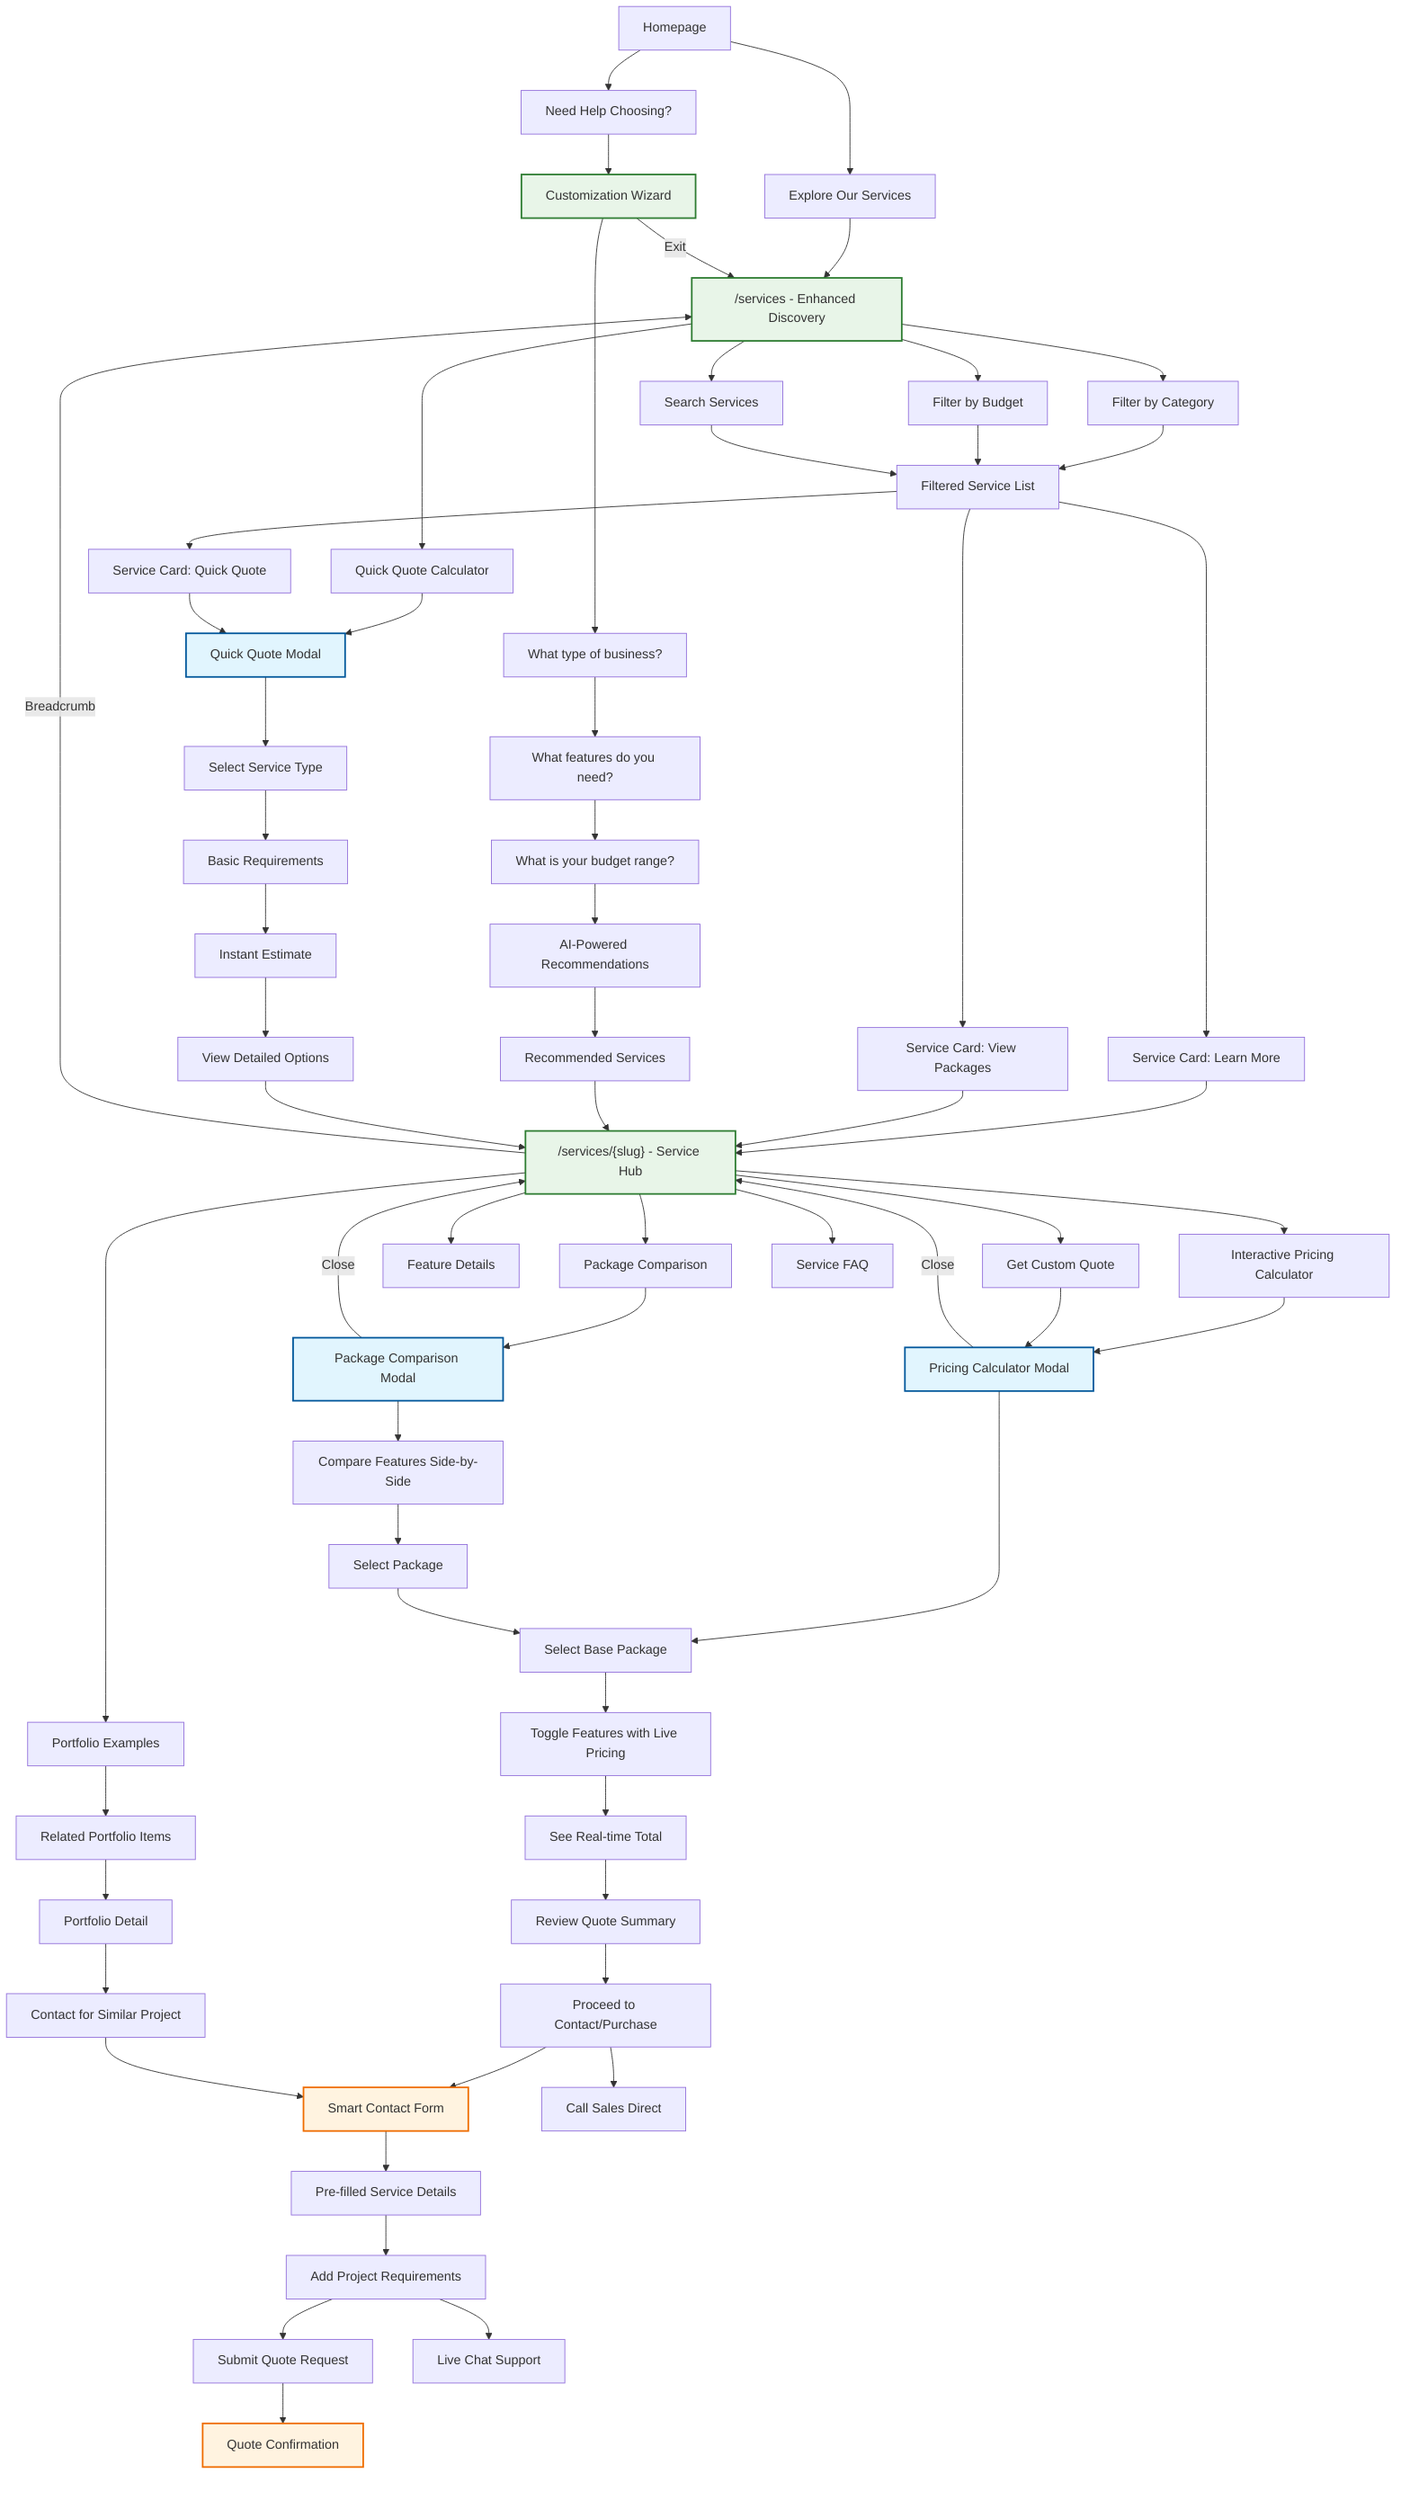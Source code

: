 flowchart TD
    A[Homepage] --> B[Explore Our Services]
    A --> W[Need Help Choosing?]
    
    %% Enhanced Service Discovery
    B --> C["/services - Enhanced Discovery"]
    C --> C1[Filter by Category]
    C --> C2[Filter by Budget]
    C --> C3[Search Services]
    C --> C4[Quick Quote Calculator]
    
    C1 --> D[Filtered Service List]
    C2 --> D
    C3 --> D
    C4 --> QC[Quick Quote Modal]
    
    %% Service Selection
    D --> E1[Service Card: Learn More]
    D --> E2[Service Card: Quick Quote]
    D --> E3[Service Card: View Packages]
    
    %% Individual Service Page Flow
    E1 --> F["/services/{slug} - Service Hub"]
    E2 --> QC
    E3 --> F
    
    %% Service Hub - Everything in One Place
    F --> F1[Interactive Pricing Calculator]
    F --> F2[Package Comparison]
    F --> F3[Feature Details]
    F --> F4[Portfolio Examples]
    F --> F5[Get Custom Quote]
    
    %% Interactive Pricing Flow (Modal on Service Page)
    F1 --> PC[Pricing Calculator Modal]
    F5 --> PC
    
    PC --> PC1[Select Base Package]
    PC1 --> PC2[Toggle Features with Live Pricing]
    PC2 --> PC3[See Real-time Total]
    PC3 --> PC4[Review Quote Summary]
    PC4 --> PC5[Proceed to Contact/Purchase]
    
    %% Package Comparison
    F2 --> PKG[Package Comparison Modal]
    PKG --> PKG1[Compare Features Side-by-Side]
    PKG1 --> PKG2[Select Package]
    PKG2 --> PC1
    
    %% Streamlined Contact Flow
    PC5 --> CF[Smart Contact Form]
    CF --> CF1[Pre-filled Service Details]
    CF1 --> CF2[Add Project Requirements]
    CF2 --> CF3[Submit Quote Request]
    CF3 --> SUCCESS[Quote Confirmation]
    
    %% Wizard Flow for Uncertain Users
    W --> WZ[Customization Wizard]
    WZ --> WZ1[What type of business?]
    WZ1 --> WZ2[What features do you need?]
    WZ2 --> WZ3[What is your budget range?]
    WZ3 --> WZ4[AI-Powered Recommendations]
    WZ4 --> REC[Recommended Services]
    REC --> F
    
    %% Quick Actions
    QC --> QC1[Select Service Type]
    QC1 --> QC2[Basic Requirements]
    QC2 --> QC3[Instant Estimate]
    QC3 --> QC4[View Detailed Options]
    QC4 --> F
    
    %% Portfolio Integration
    F4 --> PORT[Related Portfolio Items]
    PORT --> PORTD[Portfolio Detail]
    PORTD --> PORTC[Contact for Similar Project]
    PORTC --> CF
    
    %% Enhanced Navigation
    F -->|Breadcrumb| C
    PC -->|Close| F
    PKG -->|Close| F
    WZ -->|Exit| C
    
    %% Emergency Exit Points
    PC5 --> CALL[Call Sales Direct]
    CF2 --> CHAT[Live Chat Support]
    F --> FAQ[Service FAQ]
    
    %% Style Classes
    classDef modal fill:#e1f5fe,stroke:#01579b,stroke-width:2px
    classDef improved fill:#e8f5e8,stroke:#2e7d32,stroke-width:2px
    classDef action fill:#fff3e0,stroke:#ef6c00,stroke-width:2px
    
    class PC,PKG,QC modal
    class C,F,WZ improved
    class CF,SUCCESS action
